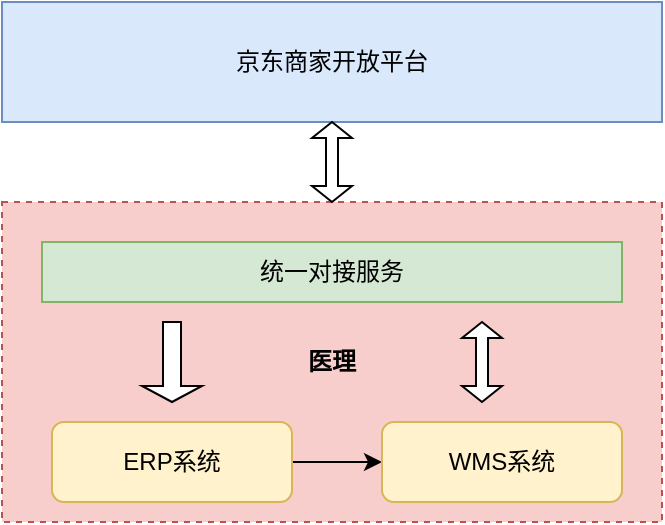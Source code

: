 <mxfile version="14.9.6" type="github">
  <diagram id="CzVLs8KpcH3aO--FF7Sr" name="Page-1">
    <mxGraphModel dx="1422" dy="794" grid="0" gridSize="10" guides="1" tooltips="1" connect="1" arrows="1" fold="1" page="0" pageScale="1" pageWidth="827" pageHeight="1169" math="0" shadow="0">
      <root>
        <mxCell id="0" />
        <mxCell id="1" parent="0" />
        <mxCell id="g-jdyBd9-LUTFuWgvD8Y-1" value="京东商家开放平台" style="rounded=0;whiteSpace=wrap;html=1;fillColor=#dae8fc;strokeColor=#6c8ebf;" vertex="1" parent="1">
          <mxGeometry x="140" y="300" width="330" height="60" as="geometry" />
        </mxCell>
        <mxCell id="g-jdyBd9-LUTFuWgvD8Y-3" value="医理" style="rounded=0;whiteSpace=wrap;html=1;dashed=1;fillColor=#f8cecc;strokeColor=#b85450;fontStyle=1" vertex="1" parent="1">
          <mxGeometry x="140" y="400" width="330" height="160" as="geometry" />
        </mxCell>
        <mxCell id="g-jdyBd9-LUTFuWgvD8Y-2" value="统一对接服务" style="rounded=0;whiteSpace=wrap;html=1;fillColor=#d5e8d4;strokeColor=#82b366;" vertex="1" parent="1">
          <mxGeometry x="160" y="420" width="290" height="30" as="geometry" />
        </mxCell>
        <mxCell id="g-jdyBd9-LUTFuWgvD8Y-8" value="" style="edgeStyle=orthogonalEdgeStyle;rounded=0;orthogonalLoop=1;jettySize=auto;html=1;" edge="1" parent="1" source="g-jdyBd9-LUTFuWgvD8Y-6" target="g-jdyBd9-LUTFuWgvD8Y-7">
          <mxGeometry relative="1" as="geometry" />
        </mxCell>
        <mxCell id="g-jdyBd9-LUTFuWgvD8Y-6" value="ERP系统" style="rounded=1;whiteSpace=wrap;html=1;fillColor=#fff2cc;strokeColor=#d6b656;" vertex="1" parent="1">
          <mxGeometry x="165" y="510" width="120" height="40" as="geometry" />
        </mxCell>
        <mxCell id="g-jdyBd9-LUTFuWgvD8Y-7" value="WMS系统" style="rounded=1;whiteSpace=wrap;html=1;fillColor=#fff2cc;strokeColor=#d6b656;" vertex="1" parent="1">
          <mxGeometry x="330" y="510" width="120" height="40" as="geometry" />
        </mxCell>
        <mxCell id="g-jdyBd9-LUTFuWgvD8Y-9" value="" style="shape=singleArrow;direction=south;whiteSpace=wrap;html=1;" vertex="1" parent="1">
          <mxGeometry x="210" y="460" width="30" height="40" as="geometry" />
        </mxCell>
        <mxCell id="g-jdyBd9-LUTFuWgvD8Y-11" value="" style="shape=doubleArrow;direction=south;whiteSpace=wrap;html=1;" vertex="1" parent="1">
          <mxGeometry x="370" y="460" width="20" height="40" as="geometry" />
        </mxCell>
        <mxCell id="g-jdyBd9-LUTFuWgvD8Y-12" value="" style="shape=doubleArrow;direction=south;whiteSpace=wrap;html=1;" vertex="1" parent="1">
          <mxGeometry x="295" y="360" width="20" height="40" as="geometry" />
        </mxCell>
      </root>
    </mxGraphModel>
  </diagram>
</mxfile>

